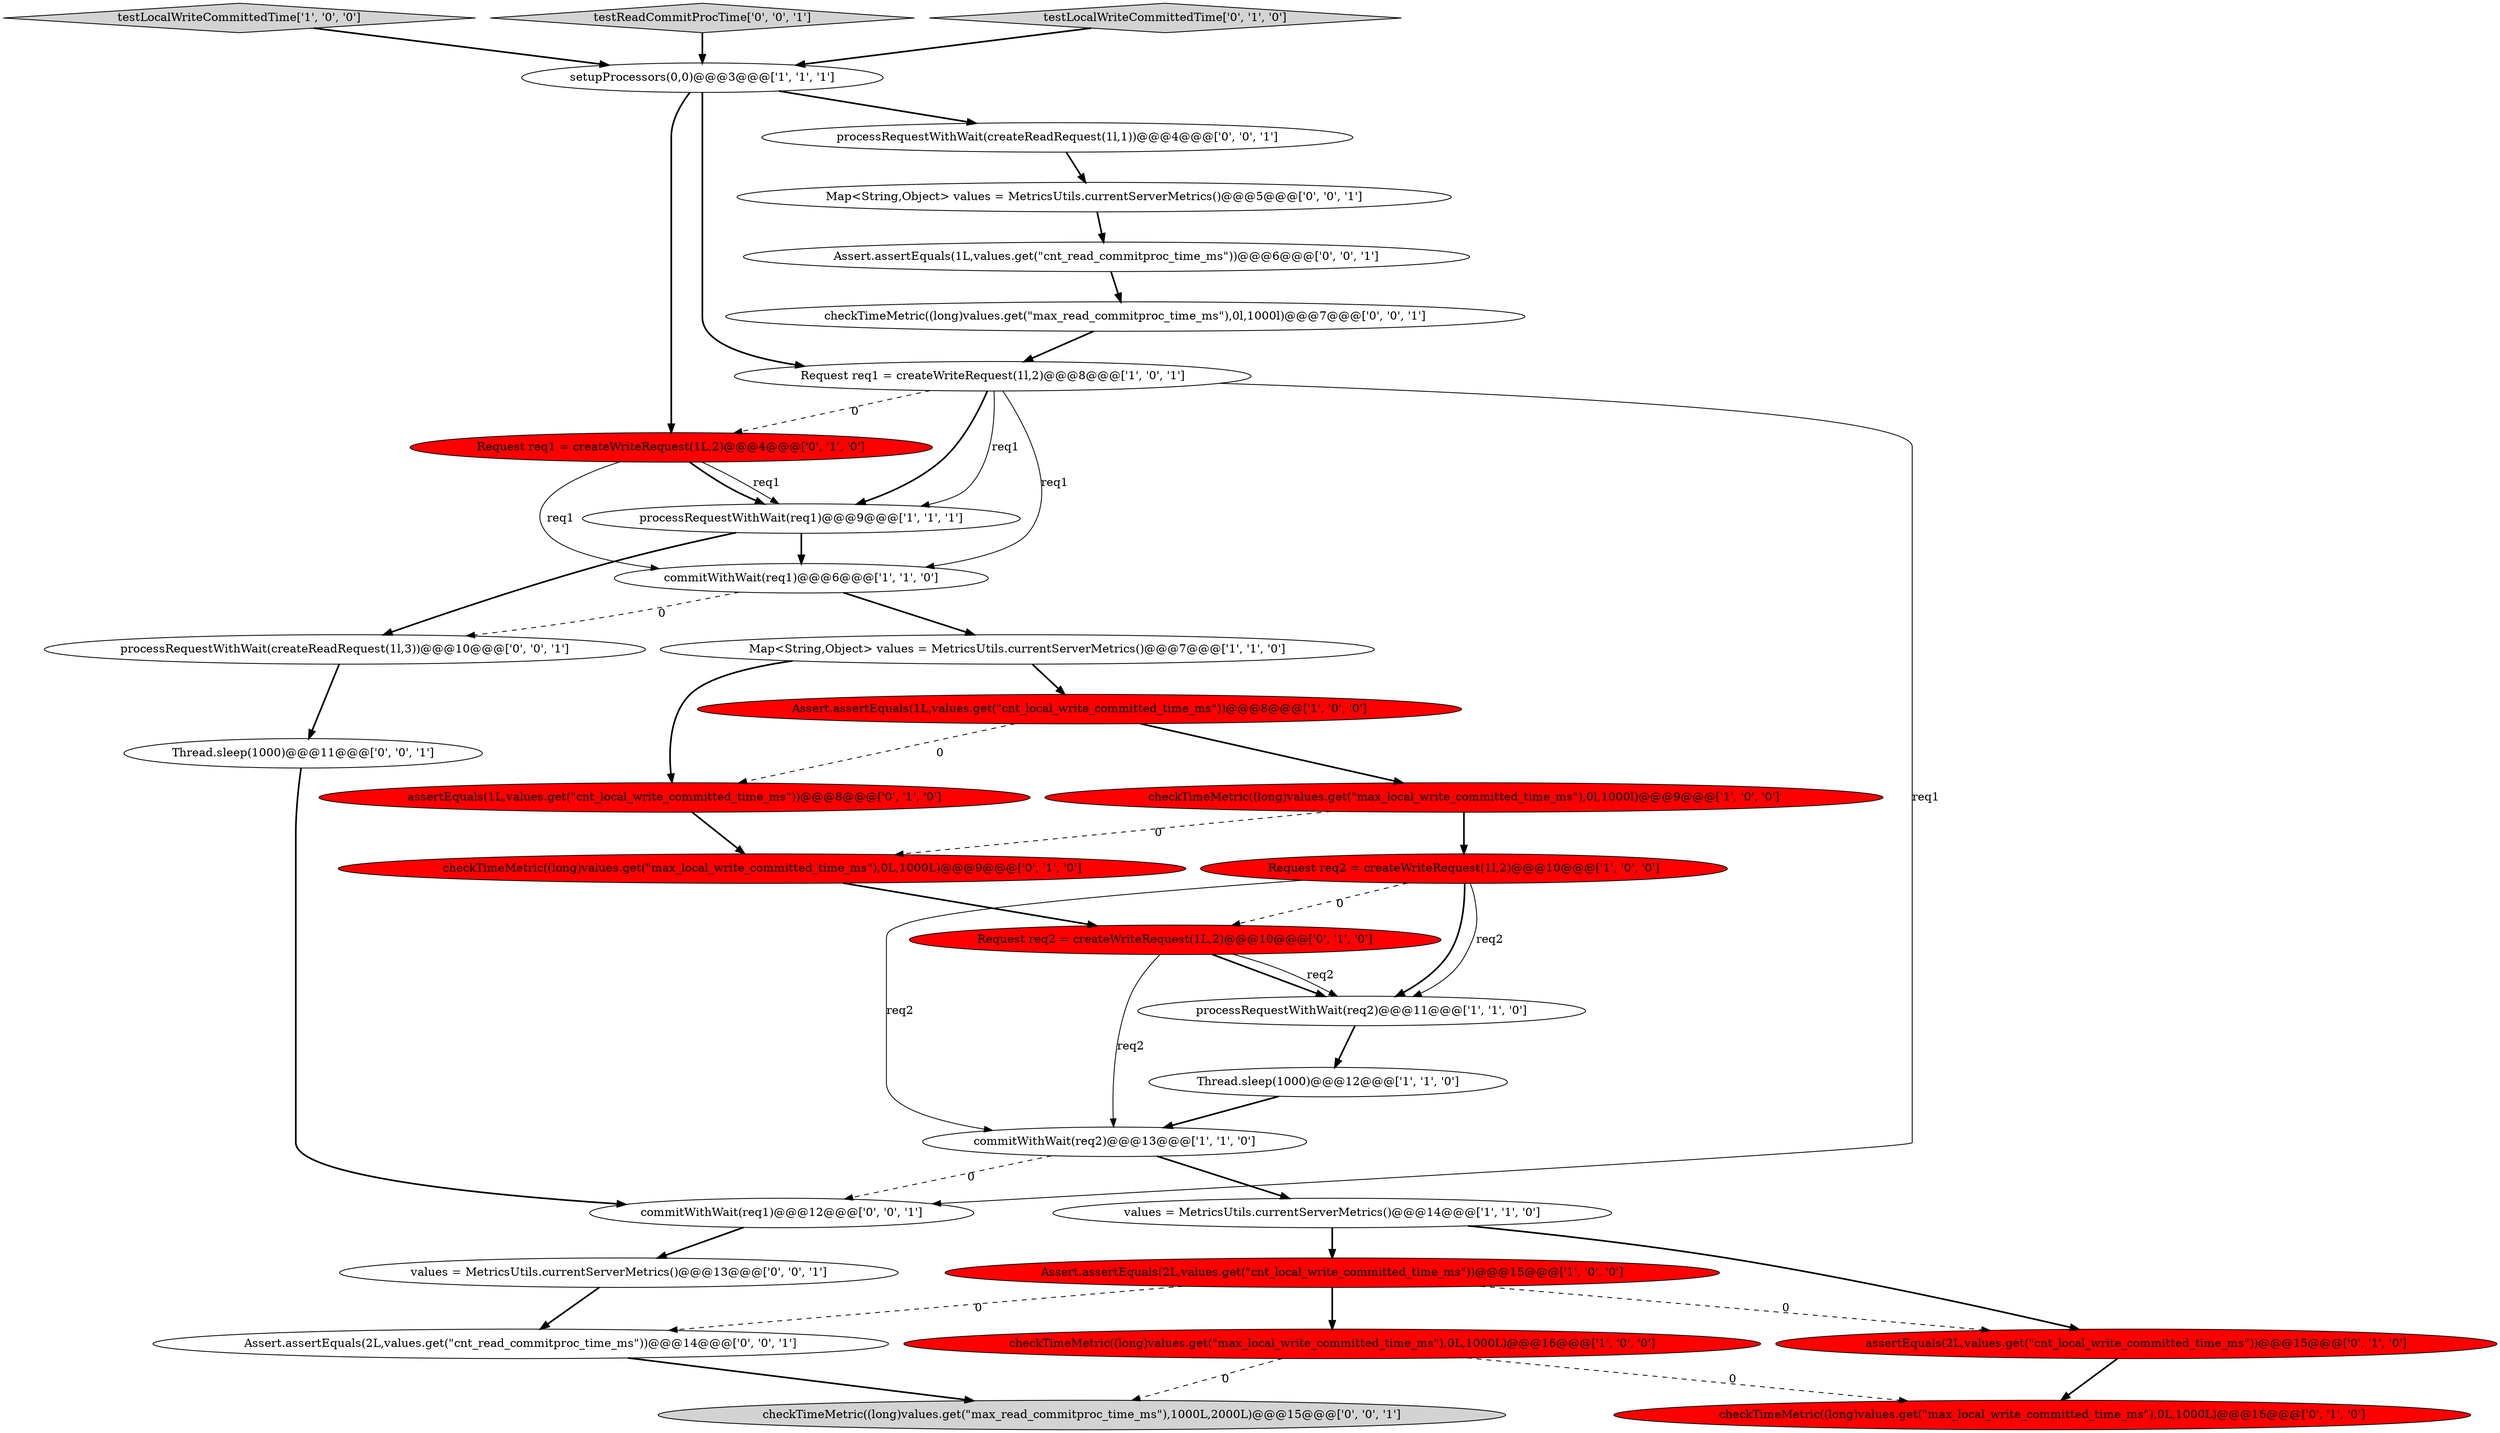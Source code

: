 digraph {
17 [style = filled, label = "Request req1 = createWriteRequest(1L,2)@@@4@@@['0', '1', '0']", fillcolor = red, shape = ellipse image = "AAA1AAABBB2BBB"];
23 [style = filled, label = "Thread.sleep(1000)@@@11@@@['0', '0', '1']", fillcolor = white, shape = ellipse image = "AAA0AAABBB3BBB"];
6 [style = filled, label = "testLocalWriteCommittedTime['1', '0', '0']", fillcolor = lightgray, shape = diamond image = "AAA0AAABBB1BBB"];
14 [style = filled, label = "Assert.assertEquals(1L,values.get(\"cnt_local_write_committed_time_ms\"))@@@8@@@['1', '0', '0']", fillcolor = red, shape = ellipse image = "AAA1AAABBB1BBB"];
12 [style = filled, label = "checkTimeMetric((long)values.get(\"max_local_write_committed_time_ms\"),0l,1000l)@@@9@@@['1', '0', '0']", fillcolor = red, shape = ellipse image = "AAA1AAABBB1BBB"];
25 [style = filled, label = "Map<String,Object> values = MetricsUtils.currentServerMetrics()@@@5@@@['0', '0', '1']", fillcolor = white, shape = ellipse image = "AAA0AAABBB3BBB"];
24 [style = filled, label = "checkTimeMetric((long)values.get(\"max_read_commitproc_time_ms\"),1000L,2000L)@@@15@@@['0', '0', '1']", fillcolor = lightgray, shape = ellipse image = "AAA0AAABBB3BBB"];
31 [style = filled, label = "values = MetricsUtils.currentServerMetrics()@@@13@@@['0', '0', '1']", fillcolor = white, shape = ellipse image = "AAA0AAABBB3BBB"];
16 [style = filled, label = "assertEquals(1L,values.get(\"cnt_local_write_committed_time_ms\"))@@@8@@@['0', '1', '0']", fillcolor = red, shape = ellipse image = "AAA1AAABBB2BBB"];
22 [style = filled, label = "checkTimeMetric((long)values.get(\"max_read_commitproc_time_ms\"),0l,1000l)@@@7@@@['0', '0', '1']", fillcolor = white, shape = ellipse image = "AAA0AAABBB3BBB"];
28 [style = filled, label = "testReadCommitProcTime['0', '0', '1']", fillcolor = lightgray, shape = diamond image = "AAA0AAABBB3BBB"];
2 [style = filled, label = "Assert.assertEquals(2L,values.get(\"cnt_local_write_committed_time_ms\"))@@@15@@@['1', '0', '0']", fillcolor = red, shape = ellipse image = "AAA1AAABBB1BBB"];
20 [style = filled, label = "Request req2 = createWriteRequest(1L,2)@@@10@@@['0', '1', '0']", fillcolor = red, shape = ellipse image = "AAA1AAABBB2BBB"];
27 [style = filled, label = "processRequestWithWait(createReadRequest(1l,3))@@@10@@@['0', '0', '1']", fillcolor = white, shape = ellipse image = "AAA0AAABBB3BBB"];
8 [style = filled, label = "commitWithWait(req2)@@@13@@@['1', '1', '0']", fillcolor = white, shape = ellipse image = "AAA0AAABBB1BBB"];
7 [style = filled, label = "processRequestWithWait(req2)@@@11@@@['1', '1', '0']", fillcolor = white, shape = ellipse image = "AAA0AAABBB1BBB"];
15 [style = filled, label = "checkTimeMetric((long)values.get(\"max_local_write_committed_time_ms\"),0L,1000L)@@@9@@@['0', '1', '0']", fillcolor = red, shape = ellipse image = "AAA1AAABBB2BBB"];
9 [style = filled, label = "Map<String,Object> values = MetricsUtils.currentServerMetrics()@@@7@@@['1', '1', '0']", fillcolor = white, shape = ellipse image = "AAA0AAABBB1BBB"];
4 [style = filled, label = "values = MetricsUtils.currentServerMetrics()@@@14@@@['1', '1', '0']", fillcolor = white, shape = ellipse image = "AAA0AAABBB1BBB"];
5 [style = filled, label = "Request req2 = createWriteRequest(1l,2)@@@10@@@['1', '0', '0']", fillcolor = red, shape = ellipse image = "AAA1AAABBB1BBB"];
32 [style = filled, label = "processRequestWithWait(createReadRequest(1l,1))@@@4@@@['0', '0', '1']", fillcolor = white, shape = ellipse image = "AAA0AAABBB3BBB"];
13 [style = filled, label = "checkTimeMetric((long)values.get(\"max_local_write_committed_time_ms\"),0L,1000L)@@@16@@@['1', '0', '0']", fillcolor = red, shape = ellipse image = "AAA1AAABBB1BBB"];
26 [style = filled, label = "commitWithWait(req1)@@@12@@@['0', '0', '1']", fillcolor = white, shape = ellipse image = "AAA0AAABBB3BBB"];
1 [style = filled, label = "Thread.sleep(1000)@@@12@@@['1', '1', '0']", fillcolor = white, shape = ellipse image = "AAA0AAABBB1BBB"];
19 [style = filled, label = "checkTimeMetric((long)values.get(\"max_local_write_committed_time_ms\"),0L,1000L)@@@16@@@['0', '1', '0']", fillcolor = red, shape = ellipse image = "AAA1AAABBB2BBB"];
10 [style = filled, label = "processRequestWithWait(req1)@@@9@@@['1', '1', '1']", fillcolor = white, shape = ellipse image = "AAA0AAABBB1BBB"];
11 [style = filled, label = "setupProcessors(0,0)@@@3@@@['1', '1', '1']", fillcolor = white, shape = ellipse image = "AAA0AAABBB1BBB"];
21 [style = filled, label = "assertEquals(2L,values.get(\"cnt_local_write_committed_time_ms\"))@@@15@@@['0', '1', '0']", fillcolor = red, shape = ellipse image = "AAA1AAABBB2BBB"];
3 [style = filled, label = "commitWithWait(req1)@@@6@@@['1', '1', '0']", fillcolor = white, shape = ellipse image = "AAA0AAABBB1BBB"];
0 [style = filled, label = "Request req1 = createWriteRequest(1l,2)@@@8@@@['1', '0', '1']", fillcolor = white, shape = ellipse image = "AAA0AAABBB1BBB"];
30 [style = filled, label = "Assert.assertEquals(1L,values.get(\"cnt_read_commitproc_time_ms\"))@@@6@@@['0', '0', '1']", fillcolor = white, shape = ellipse image = "AAA0AAABBB3BBB"];
29 [style = filled, label = "Assert.assertEquals(2L,values.get(\"cnt_read_commitproc_time_ms\"))@@@14@@@['0', '0', '1']", fillcolor = white, shape = ellipse image = "AAA0AAABBB3BBB"];
18 [style = filled, label = "testLocalWriteCommittedTime['0', '1', '0']", fillcolor = lightgray, shape = diamond image = "AAA0AAABBB2BBB"];
17->10 [style = bold, label=""];
16->15 [style = bold, label=""];
0->10 [style = solid, label="req1"];
30->22 [style = bold, label=""];
7->1 [style = bold, label=""];
1->8 [style = bold, label=""];
12->5 [style = bold, label=""];
21->19 [style = bold, label=""];
0->26 [style = solid, label="req1"];
10->27 [style = bold, label=""];
25->30 [style = bold, label=""];
3->27 [style = dashed, label="0"];
28->11 [style = bold, label=""];
18->11 [style = bold, label=""];
17->3 [style = solid, label="req1"];
23->26 [style = bold, label=""];
4->21 [style = bold, label=""];
10->3 [style = bold, label=""];
31->29 [style = bold, label=""];
11->32 [style = bold, label=""];
5->8 [style = solid, label="req2"];
4->2 [style = bold, label=""];
13->19 [style = dashed, label="0"];
0->17 [style = dashed, label="0"];
17->10 [style = solid, label="req1"];
9->16 [style = bold, label=""];
5->20 [style = dashed, label="0"];
2->13 [style = bold, label=""];
3->9 [style = bold, label=""];
13->24 [style = dashed, label="0"];
0->10 [style = bold, label=""];
11->0 [style = bold, label=""];
26->31 [style = bold, label=""];
22->0 [style = bold, label=""];
2->21 [style = dashed, label="0"];
15->20 [style = bold, label=""];
2->29 [style = dashed, label="0"];
6->11 [style = bold, label=""];
14->12 [style = bold, label=""];
32->25 [style = bold, label=""];
9->14 [style = bold, label=""];
12->15 [style = dashed, label="0"];
5->7 [style = bold, label=""];
11->17 [style = bold, label=""];
27->23 [style = bold, label=""];
14->16 [style = dashed, label="0"];
8->4 [style = bold, label=""];
5->7 [style = solid, label="req2"];
20->7 [style = bold, label=""];
20->7 [style = solid, label="req2"];
20->8 [style = solid, label="req2"];
29->24 [style = bold, label=""];
0->3 [style = solid, label="req1"];
8->26 [style = dashed, label="0"];
}
